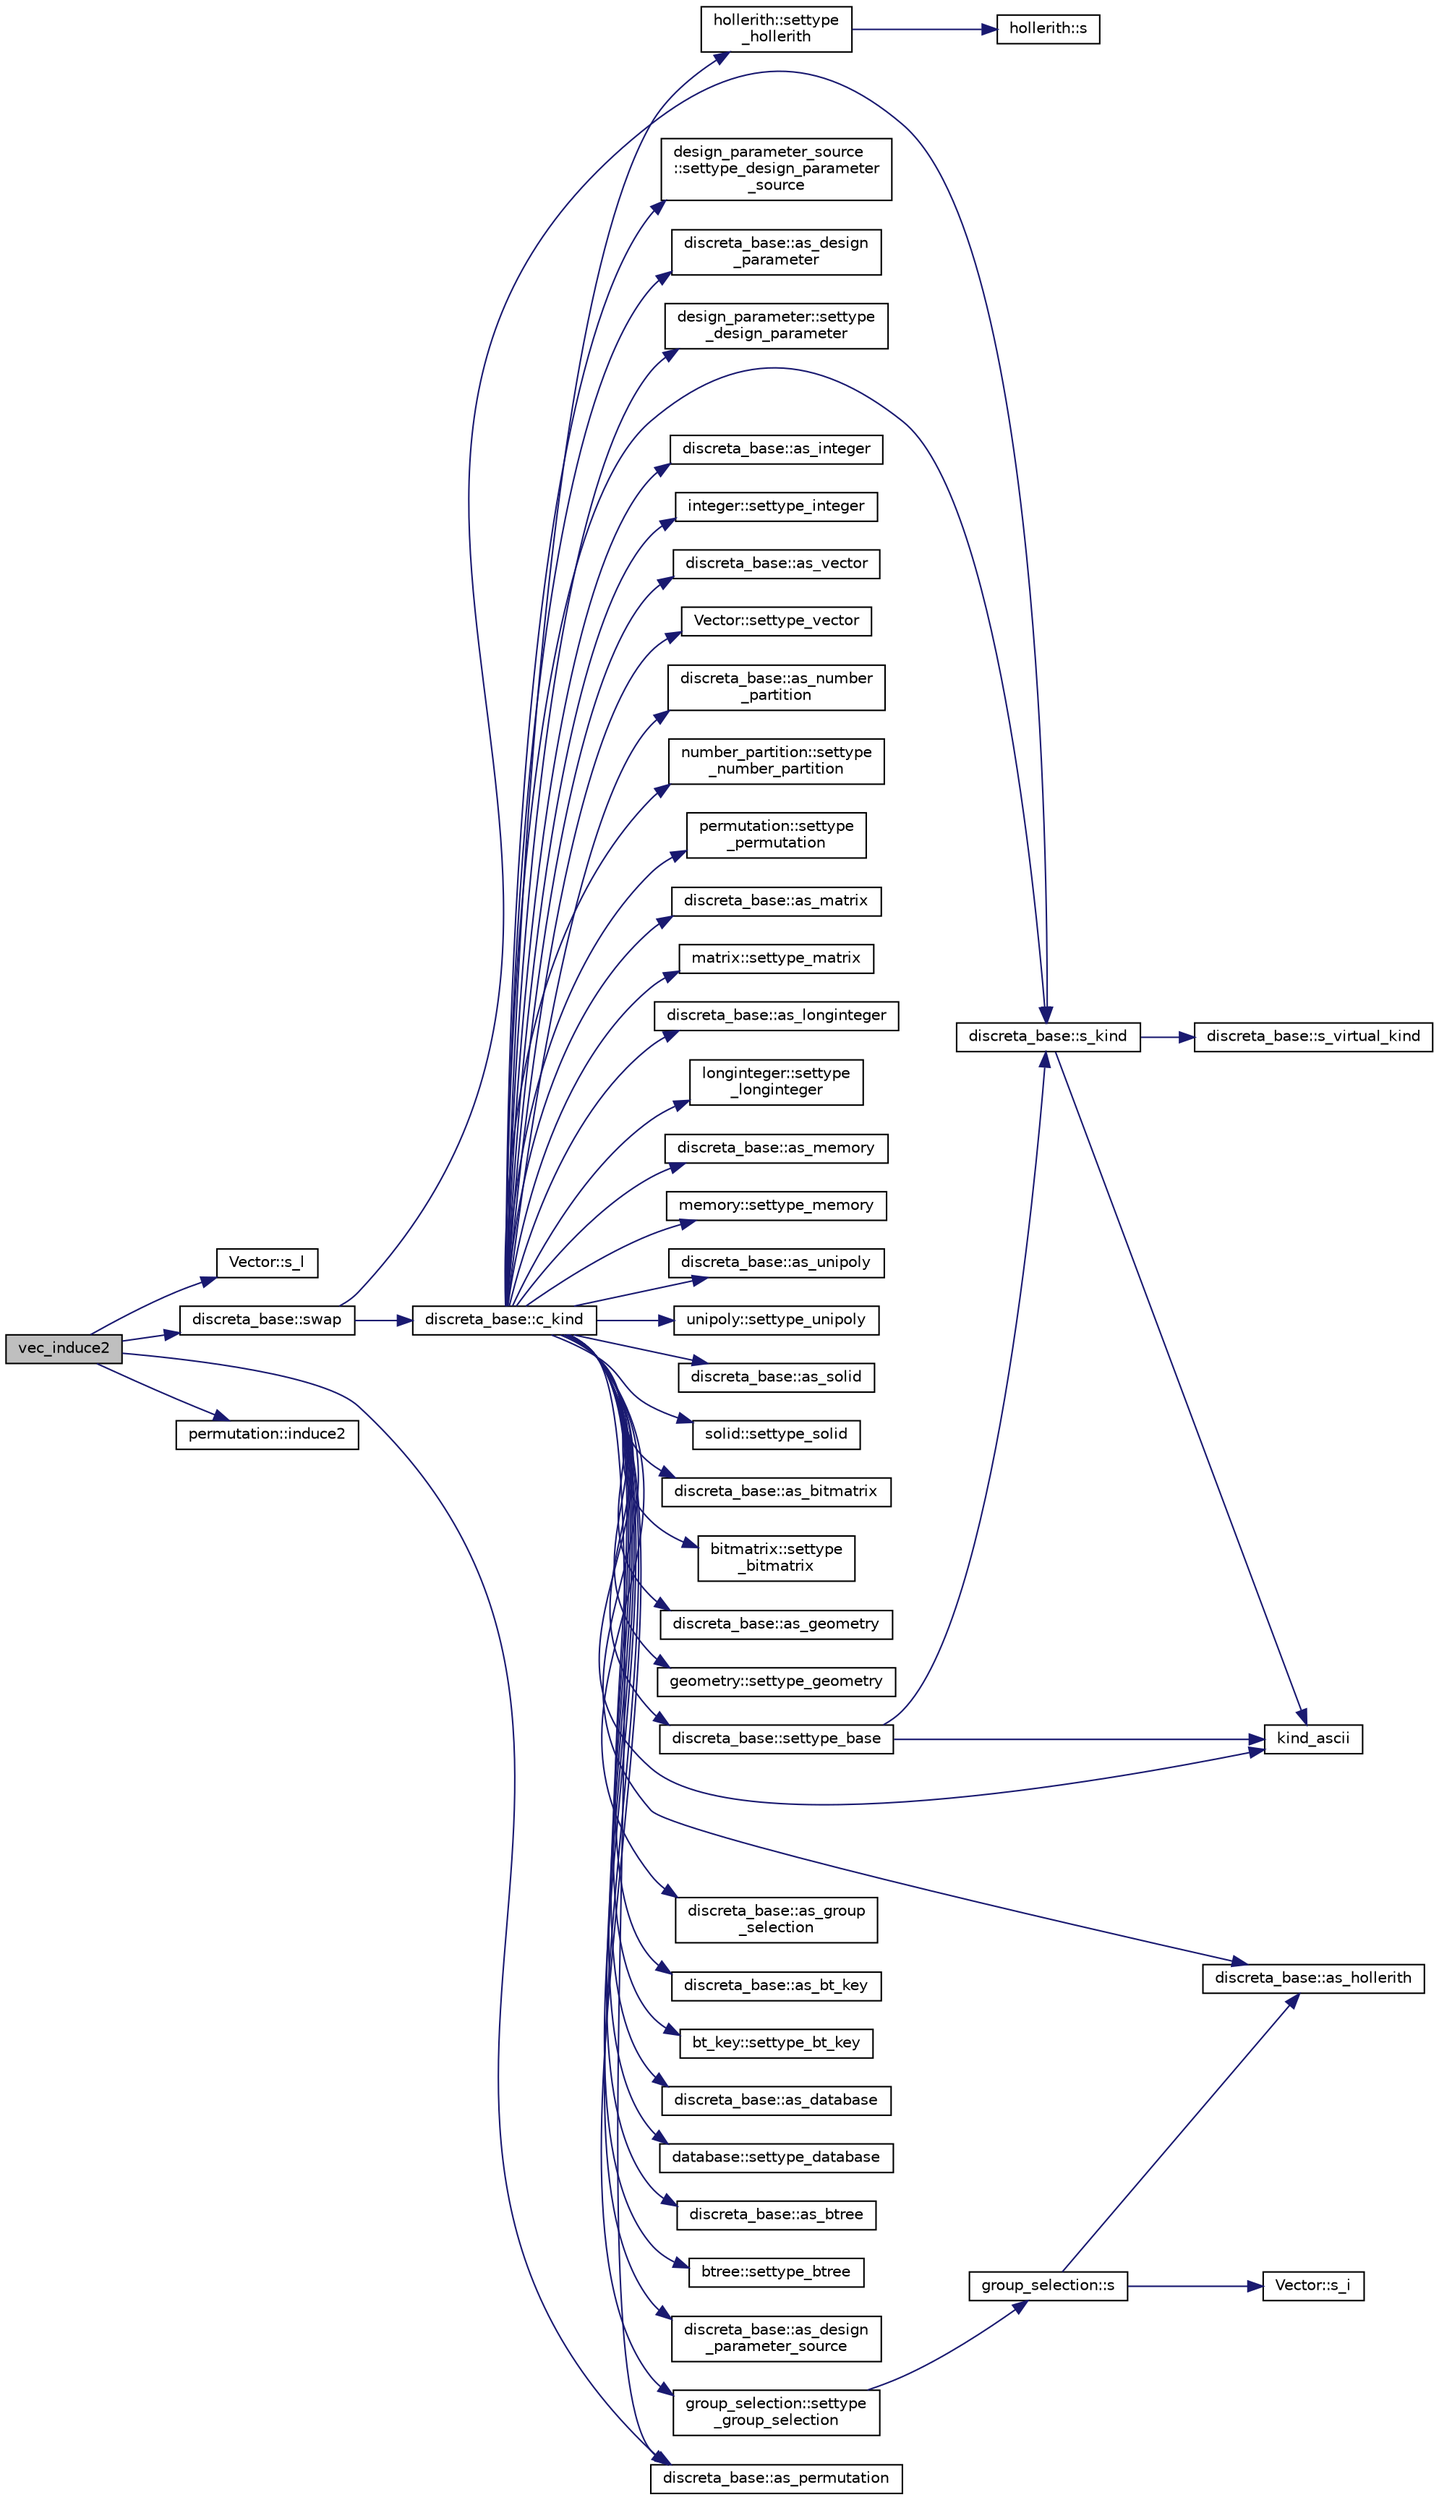 digraph "vec_induce2"
{
  edge [fontname="Helvetica",fontsize="10",labelfontname="Helvetica",labelfontsize="10"];
  node [fontname="Helvetica",fontsize="10",shape=record];
  rankdir="LR";
  Node3481 [label="vec_induce2",height=0.2,width=0.4,color="black", fillcolor="grey75", style="filled", fontcolor="black"];
  Node3481 -> Node3482 [color="midnightblue",fontsize="10",style="solid",fontname="Helvetica"];
  Node3482 [label="Vector::s_l",height=0.2,width=0.4,color="black", fillcolor="white", style="filled",URL="$d5/db2/class_vector.html#ad2dc082288f858d22a528832289e0704"];
  Node3481 -> Node3483 [color="midnightblue",fontsize="10",style="solid",fontname="Helvetica"];
  Node3483 [label="discreta_base::as_permutation",height=0.2,width=0.4,color="black", fillcolor="white", style="filled",URL="$d7/d71/classdiscreta__base.html#aa4e72f36a82984239b12ae831e131098"];
  Node3481 -> Node3484 [color="midnightblue",fontsize="10",style="solid",fontname="Helvetica"];
  Node3484 [label="permutation::induce2",height=0.2,width=0.4,color="black", fillcolor="white", style="filled",URL="$d0/d08/classpermutation.html#abfb30803652293a57f3cb1816b692153"];
  Node3481 -> Node3485 [color="midnightblue",fontsize="10",style="solid",fontname="Helvetica"];
  Node3485 [label="discreta_base::swap",height=0.2,width=0.4,color="black", fillcolor="white", style="filled",URL="$d7/d71/classdiscreta__base.html#a2e8acbb9d3476675dac5b6a583b0293e"];
  Node3485 -> Node3486 [color="midnightblue",fontsize="10",style="solid",fontname="Helvetica"];
  Node3486 [label="discreta_base::s_kind",height=0.2,width=0.4,color="black", fillcolor="white", style="filled",URL="$d7/d71/classdiscreta__base.html#a8a830025c74adbbc3362418a7c2ba157"];
  Node3486 -> Node3487 [color="midnightblue",fontsize="10",style="solid",fontname="Helvetica"];
  Node3487 [label="discreta_base::s_virtual_kind",height=0.2,width=0.4,color="black", fillcolor="white", style="filled",URL="$d7/d71/classdiscreta__base.html#a52778a6d6943a468be083d0785d418fb"];
  Node3486 -> Node3488 [color="midnightblue",fontsize="10",style="solid",fontname="Helvetica"];
  Node3488 [label="kind_ascii",height=0.2,width=0.4,color="black", fillcolor="white", style="filled",URL="$d9/d60/discreta_8h.html#ad0ce825a9f29bc6cec27e1b64cfe27bf"];
  Node3485 -> Node3489 [color="midnightblue",fontsize="10",style="solid",fontname="Helvetica"];
  Node3489 [label="discreta_base::c_kind",height=0.2,width=0.4,color="black", fillcolor="white", style="filled",URL="$d7/d71/classdiscreta__base.html#adc2ff61589c2d083688e7a43f333cb62"];
  Node3489 -> Node3490 [color="midnightblue",fontsize="10",style="solid",fontname="Helvetica"];
  Node3490 [label="discreta_base::settype_base",height=0.2,width=0.4,color="black", fillcolor="white", style="filled",URL="$d7/d71/classdiscreta__base.html#a4f42899a89447d1c3993ea07c38f8ad4"];
  Node3490 -> Node3486 [color="midnightblue",fontsize="10",style="solid",fontname="Helvetica"];
  Node3490 -> Node3488 [color="midnightblue",fontsize="10",style="solid",fontname="Helvetica"];
  Node3489 -> Node3491 [color="midnightblue",fontsize="10",style="solid",fontname="Helvetica"];
  Node3491 [label="discreta_base::as_integer",height=0.2,width=0.4,color="black", fillcolor="white", style="filled",URL="$d7/d71/classdiscreta__base.html#a00d7691eaf874fd283d942692fe8dd26"];
  Node3489 -> Node3492 [color="midnightblue",fontsize="10",style="solid",fontname="Helvetica"];
  Node3492 [label="integer::settype_integer",height=0.2,width=0.4,color="black", fillcolor="white", style="filled",URL="$d0/de5/classinteger.html#a6265c65ef311229acd513d748faba796"];
  Node3489 -> Node3493 [color="midnightblue",fontsize="10",style="solid",fontname="Helvetica"];
  Node3493 [label="discreta_base::as_vector",height=0.2,width=0.4,color="black", fillcolor="white", style="filled",URL="$d7/d71/classdiscreta__base.html#a7bdd6cae39c380b128ee9e17e42cf020"];
  Node3489 -> Node3494 [color="midnightblue",fontsize="10",style="solid",fontname="Helvetica"];
  Node3494 [label="Vector::settype_vector",height=0.2,width=0.4,color="black", fillcolor="white", style="filled",URL="$d5/db2/class_vector.html#a34e0d00b18c051f23904a8429fa6c8b4"];
  Node3489 -> Node3495 [color="midnightblue",fontsize="10",style="solid",fontname="Helvetica"];
  Node3495 [label="discreta_base::as_number\l_partition",height=0.2,width=0.4,color="black", fillcolor="white", style="filled",URL="$d7/d71/classdiscreta__base.html#a307aa09de0e925d46697707968ffab00"];
  Node3489 -> Node3496 [color="midnightblue",fontsize="10",style="solid",fontname="Helvetica"];
  Node3496 [label="number_partition::settype\l_number_partition",height=0.2,width=0.4,color="black", fillcolor="white", style="filled",URL="$df/d50/classnumber__partition.html#a3aaec1b557758f643ffc8555bbc358be"];
  Node3489 -> Node3483 [color="midnightblue",fontsize="10",style="solid",fontname="Helvetica"];
  Node3489 -> Node3497 [color="midnightblue",fontsize="10",style="solid",fontname="Helvetica"];
  Node3497 [label="permutation::settype\l_permutation",height=0.2,width=0.4,color="black", fillcolor="white", style="filled",URL="$d0/d08/classpermutation.html#af1eea29f86195cede9562e444664c28c"];
  Node3489 -> Node3498 [color="midnightblue",fontsize="10",style="solid",fontname="Helvetica"];
  Node3498 [label="discreta_base::as_matrix",height=0.2,width=0.4,color="black", fillcolor="white", style="filled",URL="$d7/d71/classdiscreta__base.html#ae4d7f56d917a4707b838fbffde6467ff"];
  Node3489 -> Node3499 [color="midnightblue",fontsize="10",style="solid",fontname="Helvetica"];
  Node3499 [label="matrix::settype_matrix",height=0.2,width=0.4,color="black", fillcolor="white", style="filled",URL="$d1/d8d/classmatrix.html#a1780283a64a789e4084d792683d276bb"];
  Node3489 -> Node3500 [color="midnightblue",fontsize="10",style="solid",fontname="Helvetica"];
  Node3500 [label="discreta_base::as_longinteger",height=0.2,width=0.4,color="black", fillcolor="white", style="filled",URL="$d7/d71/classdiscreta__base.html#a20a094639eb711b10c8694c51937f7cd"];
  Node3489 -> Node3501 [color="midnightblue",fontsize="10",style="solid",fontname="Helvetica"];
  Node3501 [label="longinteger::settype\l_longinteger",height=0.2,width=0.4,color="black", fillcolor="white", style="filled",URL="$d3/d71/classlonginteger.html#ae5f811ece8df31b9ff114368a18e1dc5"];
  Node3489 -> Node3502 [color="midnightblue",fontsize="10",style="solid",fontname="Helvetica"];
  Node3502 [label="discreta_base::as_memory",height=0.2,width=0.4,color="black", fillcolor="white", style="filled",URL="$d7/d71/classdiscreta__base.html#ad94b2d7dce0cd4fa22db57f6e79c4bd2"];
  Node3489 -> Node3503 [color="midnightblue",fontsize="10",style="solid",fontname="Helvetica"];
  Node3503 [label="memory::settype_memory",height=0.2,width=0.4,color="black", fillcolor="white", style="filled",URL="$d8/d99/classmemory.html#a33aae277f9b8fe36b02e9d5da895451b"];
  Node3489 -> Node3504 [color="midnightblue",fontsize="10",style="solid",fontname="Helvetica"];
  Node3504 [label="discreta_base::as_unipoly",height=0.2,width=0.4,color="black", fillcolor="white", style="filled",URL="$d7/d71/classdiscreta__base.html#ad50d8027f039fe5c2478cddb243adc9d"];
  Node3489 -> Node3505 [color="midnightblue",fontsize="10",style="solid",fontname="Helvetica"];
  Node3505 [label="unipoly::settype_unipoly",height=0.2,width=0.4,color="black", fillcolor="white", style="filled",URL="$d1/d89/classunipoly.html#a8db854fcc85c5e1150b1f1b1c005c95b"];
  Node3489 -> Node3506 [color="midnightblue",fontsize="10",style="solid",fontname="Helvetica"];
  Node3506 [label="discreta_base::as_solid",height=0.2,width=0.4,color="black", fillcolor="white", style="filled",URL="$d7/d71/classdiscreta__base.html#a1fc5f2b85ec97ab0a69dd64903c970a5"];
  Node3489 -> Node3507 [color="midnightblue",fontsize="10",style="solid",fontname="Helvetica"];
  Node3507 [label="solid::settype_solid",height=0.2,width=0.4,color="black", fillcolor="white", style="filled",URL="$d8/def/classsolid.html#a775bd4821f75a8aee4ea3d4335ff90e0"];
  Node3489 -> Node3508 [color="midnightblue",fontsize="10",style="solid",fontname="Helvetica"];
  Node3508 [label="discreta_base::as_bitmatrix",height=0.2,width=0.4,color="black", fillcolor="white", style="filled",URL="$d7/d71/classdiscreta__base.html#a071ad54ea8ef6c9d1d15f532e5a76df6"];
  Node3489 -> Node3509 [color="midnightblue",fontsize="10",style="solid",fontname="Helvetica"];
  Node3509 [label="bitmatrix::settype\l_bitmatrix",height=0.2,width=0.4,color="black", fillcolor="white", style="filled",URL="$de/dc8/classbitmatrix.html#acb571d947f9526665ebbdc0ce3e2a973"];
  Node3489 -> Node3510 [color="midnightblue",fontsize="10",style="solid",fontname="Helvetica"];
  Node3510 [label="discreta_base::as_geometry",height=0.2,width=0.4,color="black", fillcolor="white", style="filled",URL="$d7/d71/classdiscreta__base.html#a38fc7b4cdd830703e9d87354b79bc5c8"];
  Node3489 -> Node3511 [color="midnightblue",fontsize="10",style="solid",fontname="Helvetica"];
  Node3511 [label="geometry::settype_geometry",height=0.2,width=0.4,color="black", fillcolor="white", style="filled",URL="$da/d44/classgeometry.html#ab4a336baba6a3f56f5ffa053a5be5ba7"];
  Node3489 -> Node3512 [color="midnightblue",fontsize="10",style="solid",fontname="Helvetica"];
  Node3512 [label="discreta_base::as_hollerith",height=0.2,width=0.4,color="black", fillcolor="white", style="filled",URL="$d7/d71/classdiscreta__base.html#a3e66f82711f314710107e2f29e589690"];
  Node3489 -> Node3513 [color="midnightblue",fontsize="10",style="solid",fontname="Helvetica"];
  Node3513 [label="hollerith::settype\l_hollerith",height=0.2,width=0.4,color="black", fillcolor="white", style="filled",URL="$d8/d99/classhollerith.html#a23bbd4acfc88a0e90f1245f243f51f76"];
  Node3513 -> Node3514 [color="midnightblue",fontsize="10",style="solid",fontname="Helvetica"];
  Node3514 [label="hollerith::s",height=0.2,width=0.4,color="black", fillcolor="white", style="filled",URL="$d8/d99/classhollerith.html#af61fce2d06f211b25fe3838e4dfee77a"];
  Node3489 -> Node3515 [color="midnightblue",fontsize="10",style="solid",fontname="Helvetica"];
  Node3515 [label="discreta_base::as_group\l_selection",height=0.2,width=0.4,color="black", fillcolor="white", style="filled",URL="$d7/d71/classdiscreta__base.html#aae1bac4883c567718bef9fb610abbdc8"];
  Node3489 -> Node3516 [color="midnightblue",fontsize="10",style="solid",fontname="Helvetica"];
  Node3516 [label="group_selection::settype\l_group_selection",height=0.2,width=0.4,color="black", fillcolor="white", style="filled",URL="$d6/db0/classgroup__selection.html#a015ed73b7b8d784bedd4d11ac1fc0ec1"];
  Node3516 -> Node3517 [color="midnightblue",fontsize="10",style="solid",fontname="Helvetica"];
  Node3517 [label="group_selection::s",height=0.2,width=0.4,color="black", fillcolor="white", style="filled",URL="$d6/db0/classgroup__selection.html#a686cb0c6a3a040796b112b8007ea8223"];
  Node3517 -> Node3518 [color="midnightblue",fontsize="10",style="solid",fontname="Helvetica"];
  Node3518 [label="Vector::s_i",height=0.2,width=0.4,color="black", fillcolor="white", style="filled",URL="$d5/db2/class_vector.html#a1c4fe1752523df8119f70dd550244871"];
  Node3517 -> Node3512 [color="midnightblue",fontsize="10",style="solid",fontname="Helvetica"];
  Node3489 -> Node3519 [color="midnightblue",fontsize="10",style="solid",fontname="Helvetica"];
  Node3519 [label="discreta_base::as_bt_key",height=0.2,width=0.4,color="black", fillcolor="white", style="filled",URL="$d7/d71/classdiscreta__base.html#a2734c6e08dca17cf6588bd5064ec1b9f"];
  Node3489 -> Node3520 [color="midnightblue",fontsize="10",style="solid",fontname="Helvetica"];
  Node3520 [label="bt_key::settype_bt_key",height=0.2,width=0.4,color="black", fillcolor="white", style="filled",URL="$d1/de5/classbt__key.html#a352bb10beb7c789d8d29373035824800"];
  Node3489 -> Node3521 [color="midnightblue",fontsize="10",style="solid",fontname="Helvetica"];
  Node3521 [label="discreta_base::as_database",height=0.2,width=0.4,color="black", fillcolor="white", style="filled",URL="$d7/d71/classdiscreta__base.html#ab055d39d58210a2b03ba3d33703b09a9"];
  Node3489 -> Node3522 [color="midnightblue",fontsize="10",style="solid",fontname="Helvetica"];
  Node3522 [label="database::settype_database",height=0.2,width=0.4,color="black", fillcolor="white", style="filled",URL="$db/d72/classdatabase.html#a014639aa001462e480eb1f3984839b72"];
  Node3489 -> Node3523 [color="midnightblue",fontsize="10",style="solid",fontname="Helvetica"];
  Node3523 [label="discreta_base::as_btree",height=0.2,width=0.4,color="black", fillcolor="white", style="filled",URL="$d7/d71/classdiscreta__base.html#a78e76674cef2ec113c17989c11288778"];
  Node3489 -> Node3524 [color="midnightblue",fontsize="10",style="solid",fontname="Helvetica"];
  Node3524 [label="btree::settype_btree",height=0.2,width=0.4,color="black", fillcolor="white", style="filled",URL="$dd/db0/classbtree.html#a5a1b9773c848908a6050cc733d2d9780"];
  Node3489 -> Node3525 [color="midnightblue",fontsize="10",style="solid",fontname="Helvetica"];
  Node3525 [label="discreta_base::as_design\l_parameter_source",height=0.2,width=0.4,color="black", fillcolor="white", style="filled",URL="$d7/d71/classdiscreta__base.html#a59cbf837c6582ded5bc586265d13d81a"];
  Node3489 -> Node3526 [color="midnightblue",fontsize="10",style="solid",fontname="Helvetica"];
  Node3526 [label="design_parameter_source\l::settype_design_parameter\l_source",height=0.2,width=0.4,color="black", fillcolor="white", style="filled",URL="$df/d4b/classdesign__parameter__source.html#a3af3b851df87bd1661fb9c9ce18822c8"];
  Node3489 -> Node3527 [color="midnightblue",fontsize="10",style="solid",fontname="Helvetica"];
  Node3527 [label="discreta_base::as_design\l_parameter",height=0.2,width=0.4,color="black", fillcolor="white", style="filled",URL="$d7/d71/classdiscreta__base.html#aab24ff38ea1c5471ab3de42e014d0f2a"];
  Node3489 -> Node3528 [color="midnightblue",fontsize="10",style="solid",fontname="Helvetica"];
  Node3528 [label="design_parameter::settype\l_design_parameter",height=0.2,width=0.4,color="black", fillcolor="white", style="filled",URL="$da/d94/classdesign__parameter.html#a8b19d277f2b7d09c2531a527dfc0359e"];
  Node3489 -> Node3488 [color="midnightblue",fontsize="10",style="solid",fontname="Helvetica"];
  Node3489 -> Node3486 [color="midnightblue",fontsize="10",style="solid",fontname="Helvetica"];
}

